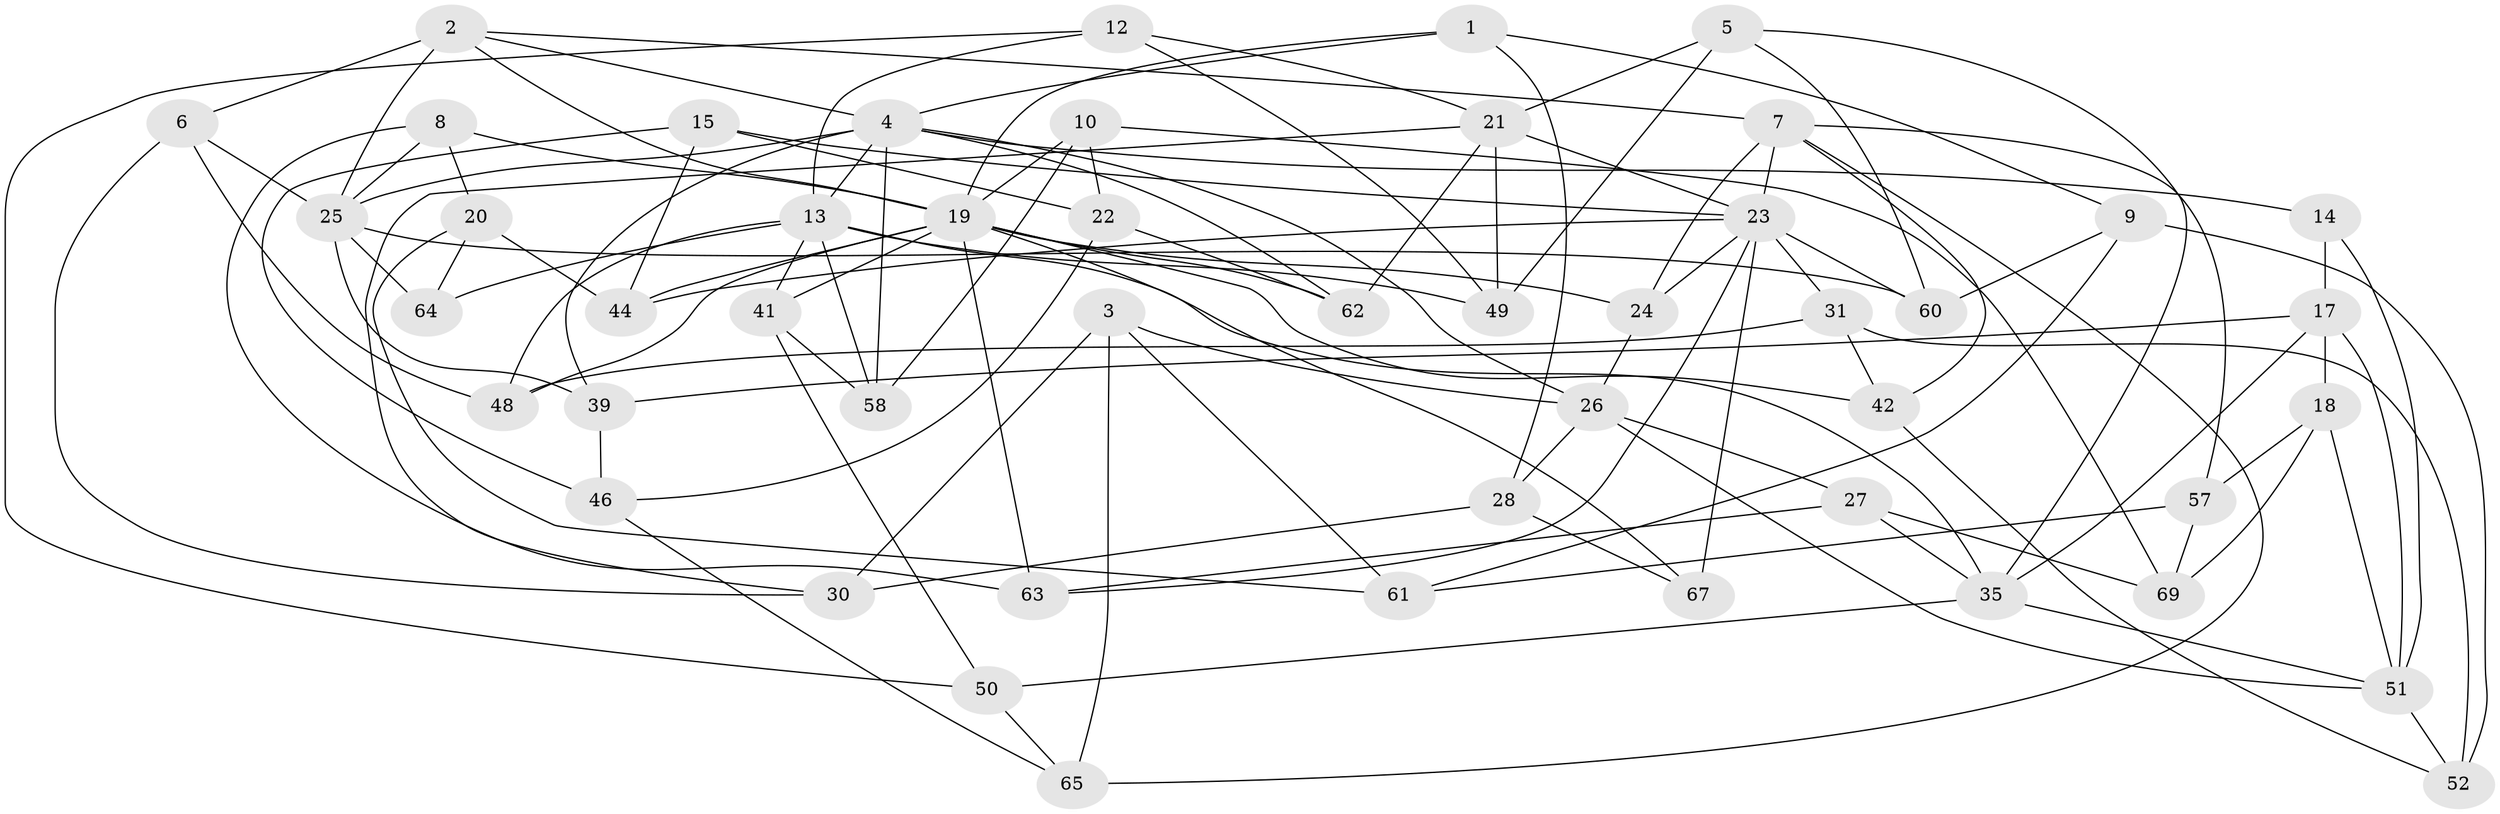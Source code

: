 // original degree distribution, {4: 1.0}
// Generated by graph-tools (version 1.1) at 2025/20/03/04/25 18:20:49]
// undirected, 49 vertices, 115 edges
graph export_dot {
graph [start="1"]
  node [color=gray90,style=filled];
  1;
  2 [super="+47"];
  3;
  4 [super="+11+29"];
  5;
  6;
  7 [super="+16"];
  8;
  9;
  10;
  12;
  13 [super="+43"];
  14;
  15;
  17 [super="+56"];
  18;
  19 [super="+53+33"];
  20;
  21 [super="+37"];
  22;
  23 [super="+32+34"];
  24;
  25 [super="+71+38"];
  26 [super="+68"];
  27;
  28;
  30;
  31;
  35 [super="+36"];
  39;
  41;
  42;
  44;
  46;
  48;
  49;
  50;
  51 [super="+70"];
  52;
  57;
  58;
  60;
  61;
  62;
  63;
  64;
  65;
  67;
  69;
  1 -- 28;
  1 -- 9;
  1 -- 19;
  1 -- 4;
  2 -- 7;
  2 -- 19;
  2 -- 25 [weight=2];
  2 -- 6;
  2 -- 4;
  3 -- 61;
  3 -- 30;
  3 -- 65;
  3 -- 26;
  4 -- 62;
  4 -- 14;
  4 -- 26;
  4 -- 39;
  4 -- 25;
  4 -- 58;
  4 -- 13 [weight=2];
  5 -- 49;
  5 -- 21;
  5 -- 60;
  5 -- 35;
  6 -- 48;
  6 -- 30;
  6 -- 25;
  7 -- 65;
  7 -- 24;
  7 -- 57;
  7 -- 42;
  7 -- 23;
  8 -- 20;
  8 -- 63;
  8 -- 25;
  8 -- 19;
  9 -- 52;
  9 -- 60;
  9 -- 61;
  10 -- 58;
  10 -- 69;
  10 -- 22;
  10 -- 19;
  12 -- 21;
  12 -- 50;
  12 -- 49;
  12 -- 13;
  13 -- 58;
  13 -- 64 [weight=2];
  13 -- 35;
  13 -- 48;
  13 -- 49;
  13 -- 41;
  14 -- 17 [weight=2];
  14 -- 51;
  15 -- 44;
  15 -- 46;
  15 -- 22;
  15 -- 23;
  17 -- 51;
  17 -- 18;
  17 -- 39;
  17 -- 35;
  18 -- 57;
  18 -- 69;
  18 -- 51;
  19 -- 63;
  19 -- 41;
  19 -- 48;
  19 -- 42;
  19 -- 24;
  19 -- 62;
  19 -- 67;
  19 -- 44;
  20 -- 44;
  20 -- 64;
  20 -- 61;
  21 -- 30;
  21 -- 49;
  21 -- 62;
  21 -- 23;
  22 -- 46;
  22 -- 62;
  23 -- 67 [weight=2];
  23 -- 44;
  23 -- 24;
  23 -- 60;
  23 -- 31;
  23 -- 63;
  24 -- 26;
  25 -- 60;
  25 -- 64;
  25 -- 39;
  26 -- 28;
  26 -- 27;
  26 -- 51;
  27 -- 69;
  27 -- 35;
  27 -- 63;
  28 -- 30;
  28 -- 67;
  31 -- 42;
  31 -- 48;
  31 -- 52;
  35 -- 50;
  35 -- 51;
  39 -- 46;
  41 -- 58;
  41 -- 50;
  42 -- 52;
  46 -- 65;
  50 -- 65;
  51 -- 52;
  57 -- 69;
  57 -- 61;
}
